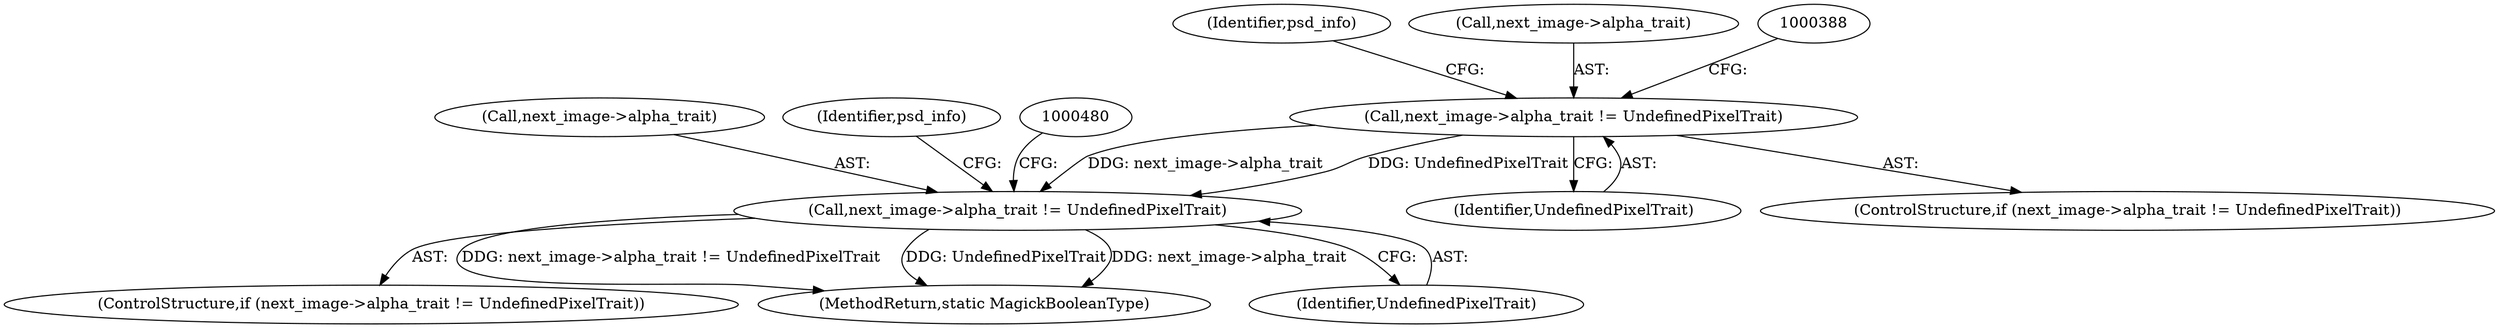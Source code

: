 digraph "0_ImageMagick_6f1879d498bcc5cce12fe0c5decb8dbc0f608e5d@pointer" {
"1000374" [label="(Call,next_image->alpha_trait != UndefinedPixelTrait)"];
"1000465" [label="(Call,next_image->alpha_trait != UndefinedPixelTrait)"];
"1000465" [label="(Call,next_image->alpha_trait != UndefinedPixelTrait)"];
"1000374" [label="(Call,next_image->alpha_trait != UndefinedPixelTrait)"];
"1000464" [label="(ControlStructure,if (next_image->alpha_trait != UndefinedPixelTrait))"];
"1000511" [label="(MethodReturn,static MagickBooleanType)"];
"1000380" [label="(Identifier,psd_info)"];
"1000375" [label="(Call,next_image->alpha_trait)"];
"1000378" [label="(Identifier,UndefinedPixelTrait)"];
"1000466" [label="(Call,next_image->alpha_trait)"];
"1000471" [label="(Identifier,psd_info)"];
"1000373" [label="(ControlStructure,if (next_image->alpha_trait != UndefinedPixelTrait))"];
"1000469" [label="(Identifier,UndefinedPixelTrait)"];
"1000374" -> "1000373"  [label="AST: "];
"1000374" -> "1000378"  [label="CFG: "];
"1000375" -> "1000374"  [label="AST: "];
"1000378" -> "1000374"  [label="AST: "];
"1000380" -> "1000374"  [label="CFG: "];
"1000388" -> "1000374"  [label="CFG: "];
"1000374" -> "1000465"  [label="DDG: next_image->alpha_trait"];
"1000374" -> "1000465"  [label="DDG: UndefinedPixelTrait"];
"1000465" -> "1000464"  [label="AST: "];
"1000465" -> "1000469"  [label="CFG: "];
"1000466" -> "1000465"  [label="AST: "];
"1000469" -> "1000465"  [label="AST: "];
"1000471" -> "1000465"  [label="CFG: "];
"1000480" -> "1000465"  [label="CFG: "];
"1000465" -> "1000511"  [label="DDG: next_image->alpha_trait != UndefinedPixelTrait"];
"1000465" -> "1000511"  [label="DDG: UndefinedPixelTrait"];
"1000465" -> "1000511"  [label="DDG: next_image->alpha_trait"];
}
